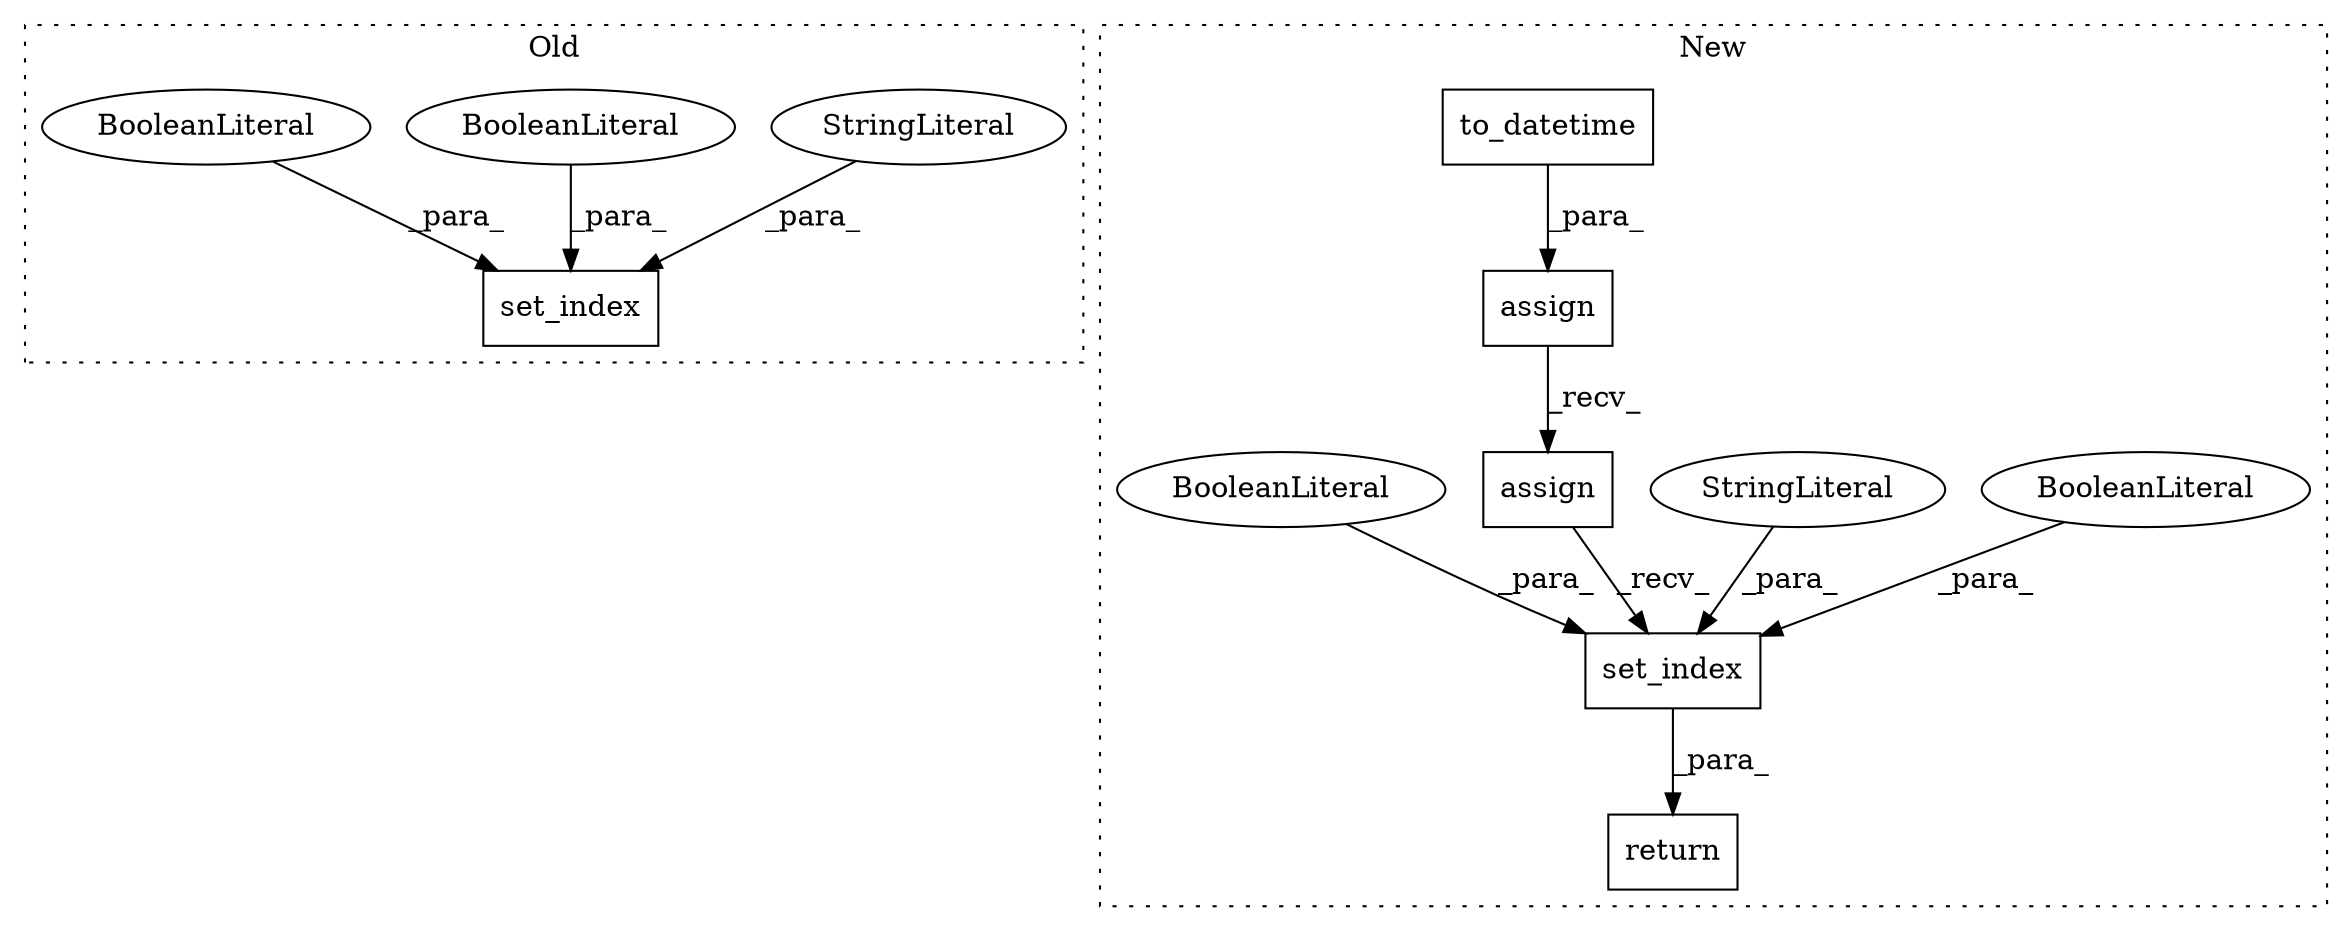 digraph G {
subgraph cluster0 {
1 [label="set_index" a="32" s="3058,3085" l="10,1" shape="box"];
3 [label="StringLiteral" a="45" s="3068" l="6" shape="ellipse"];
6 [label="BooleanLiteral" a="9" s="3081" l="4" shape="ellipse"];
10 [label="BooleanLiteral" a="9" s="3075" l="5" shape="ellipse"];
label = "Old";
style="dotted";
}
subgraph cluster1 {
2 [label="assign" a="32" s="2832,2912" l="7,1" shape="box"];
4 [label="set_index" a="32" s="3025,3053" l="10,1" shape="box"];
5 [label="BooleanLiteral" a="9" s="3042" l="5" shape="ellipse"];
7 [label="StringLiteral" a="45" s="3035" l="6" shape="ellipse"];
8 [label="return" a="41" s="3775" l="7" shape="box"];
9 [label="to_datetime" a="32" s="2846,2911" l="12,1" shape="box"];
11 [label="BooleanLiteral" a="9" s="3048" l="5" shape="ellipse"];
12 [label="assign" a="32" s="2935,3023" l="7,1" shape="box"];
label = "New";
style="dotted";
}
2 -> 12 [label="_recv_"];
3 -> 1 [label="_para_"];
4 -> 8 [label="_para_"];
5 -> 4 [label="_para_"];
6 -> 1 [label="_para_"];
7 -> 4 [label="_para_"];
9 -> 2 [label="_para_"];
10 -> 1 [label="_para_"];
11 -> 4 [label="_para_"];
12 -> 4 [label="_recv_"];
}